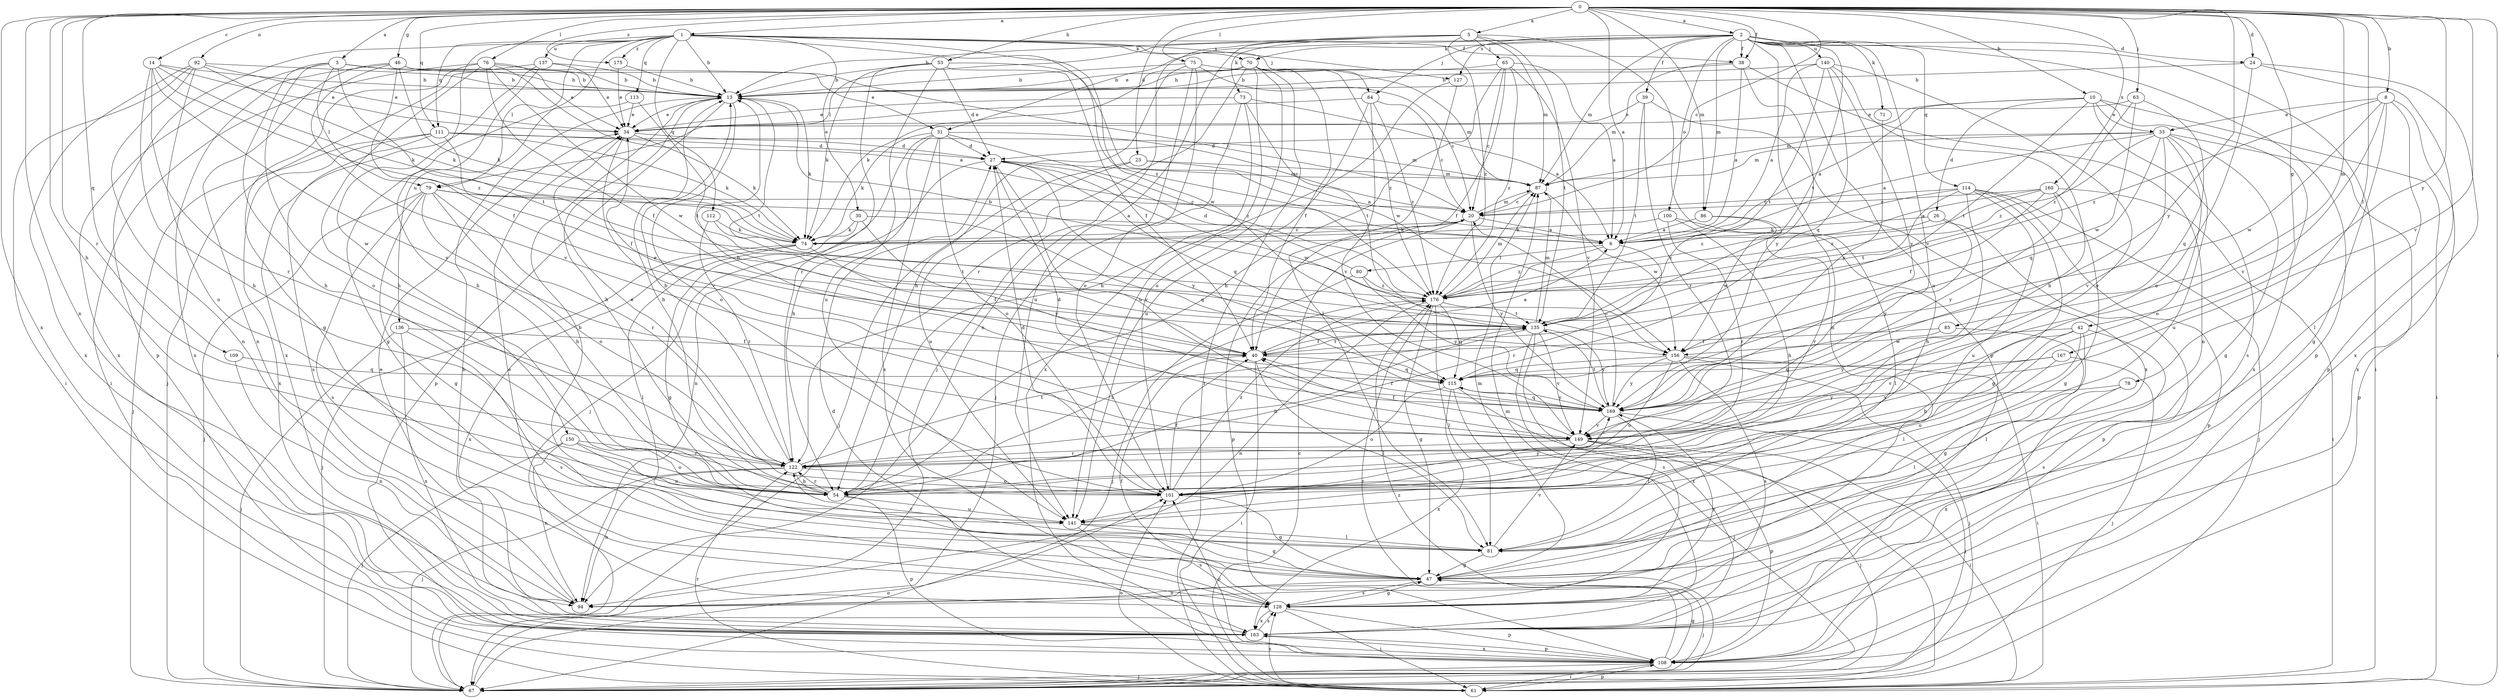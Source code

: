 strict digraph  {
0;
1;
2;
3;
5;
6;
8;
10;
13;
14;
20;
23;
24;
26;
27;
30;
31;
33;
34;
38;
39;
40;
42;
46;
47;
53;
54;
61;
63;
64;
65;
67;
70;
71;
73;
74;
75;
76;
78;
79;
80;
81;
85;
86;
87;
92;
94;
100;
101;
108;
109;
111;
112;
113;
114;
115;
122;
127;
128;
135;
136;
137;
140;
141;
149;
150;
156;
160;
163;
167;
169;
175;
176;
0 -> 1  [label=a];
0 -> 2  [label=a];
0 -> 3  [label=a];
0 -> 5  [label=a];
0 -> 6  [label=a];
0 -> 8  [label=b];
0 -> 10  [label=b];
0 -> 14  [label=c];
0 -> 20  [label=c];
0 -> 23  [label=d];
0 -> 24  [label=d];
0 -> 38  [label=f];
0 -> 42  [label=g];
0 -> 46  [label=g];
0 -> 53  [label=h];
0 -> 54  [label=h];
0 -> 61  [label=i];
0 -> 63  [label=j];
0 -> 75  [label=l];
0 -> 76  [label=l];
0 -> 78  [label=l];
0 -> 85  [label=m];
0 -> 86  [label=m];
0 -> 92  [label=n];
0 -> 94  [label=n];
0 -> 109  [label=q];
0 -> 111  [label=q];
0 -> 122  [label=r];
0 -> 149  [label=v];
0 -> 160  [label=x];
0 -> 163  [label=x];
0 -> 167  [label=y];
0 -> 169  [label=y];
0 -> 175  [label=z];
1 -> 13  [label=b];
1 -> 30  [label=e];
1 -> 38  [label=f];
1 -> 64  [label=j];
1 -> 70  [label=k];
1 -> 79  [label=l];
1 -> 108  [label=p];
1 -> 111  [label=q];
1 -> 112  [label=q];
1 -> 113  [label=q];
1 -> 127  [label=s];
1 -> 136  [label=u];
1 -> 137  [label=u];
1 -> 150  [label=w];
1 -> 156  [label=w];
1 -> 175  [label=z];
1 -> 176  [label=z];
2 -> 24  [label=d];
2 -> 31  [label=e];
2 -> 38  [label=f];
2 -> 39  [label=f];
2 -> 61  [label=i];
2 -> 64  [label=j];
2 -> 70  [label=k];
2 -> 71  [label=k];
2 -> 79  [label=l];
2 -> 86  [label=m];
2 -> 87  [label=m];
2 -> 94  [label=n];
2 -> 100  [label=o];
2 -> 108  [label=p];
2 -> 114  [label=q];
2 -> 127  [label=s];
2 -> 135  [label=t];
2 -> 140  [label=u];
2 -> 141  [label=u];
2 -> 149  [label=v];
3 -> 13  [label=b];
3 -> 31  [label=e];
3 -> 54  [label=h];
3 -> 79  [label=l];
3 -> 101  [label=o];
3 -> 135  [label=t];
3 -> 163  [label=x];
5 -> 13  [label=b];
5 -> 65  [label=j];
5 -> 67  [label=j];
5 -> 73  [label=k];
5 -> 87  [label=m];
5 -> 94  [label=n];
5 -> 108  [label=p];
5 -> 135  [label=t];
5 -> 176  [label=z];
6 -> 80  [label=l];
6 -> 122  [label=r];
6 -> 176  [label=z];
8 -> 33  [label=e];
8 -> 47  [label=g];
8 -> 81  [label=l];
8 -> 149  [label=v];
8 -> 156  [label=w];
8 -> 163  [label=x];
8 -> 176  [label=z];
10 -> 6  [label=a];
10 -> 26  [label=d];
10 -> 33  [label=e];
10 -> 61  [label=i];
10 -> 87  [label=m];
10 -> 128  [label=s];
10 -> 135  [label=t];
10 -> 163  [label=x];
13 -> 34  [label=e];
13 -> 54  [label=h];
13 -> 74  [label=k];
13 -> 101  [label=o];
13 -> 108  [label=p];
13 -> 135  [label=t];
14 -> 13  [label=b];
14 -> 34  [label=e];
14 -> 54  [label=h];
14 -> 74  [label=k];
14 -> 122  [label=r];
14 -> 149  [label=v];
14 -> 176  [label=z];
20 -> 6  [label=a];
20 -> 74  [label=k];
20 -> 87  [label=m];
20 -> 108  [label=p];
20 -> 169  [label=y];
23 -> 6  [label=a];
23 -> 67  [label=j];
23 -> 87  [label=m];
23 -> 141  [label=u];
24 -> 13  [label=b];
24 -> 101  [label=o];
24 -> 108  [label=p];
24 -> 163  [label=x];
26 -> 74  [label=k];
26 -> 108  [label=p];
26 -> 169  [label=y];
26 -> 176  [label=z];
27 -> 87  [label=m];
27 -> 94  [label=n];
27 -> 115  [label=q];
27 -> 149  [label=v];
27 -> 156  [label=w];
27 -> 169  [label=y];
30 -> 47  [label=g];
30 -> 74  [label=k];
30 -> 115  [label=q];
30 -> 169  [label=y];
31 -> 20  [label=c];
31 -> 27  [label=d];
31 -> 54  [label=h];
31 -> 67  [label=j];
31 -> 74  [label=k];
31 -> 101  [label=o];
31 -> 128  [label=s];
31 -> 176  [label=z];
33 -> 6  [label=a];
33 -> 27  [label=d];
33 -> 47  [label=g];
33 -> 87  [label=m];
33 -> 101  [label=o];
33 -> 108  [label=p];
33 -> 115  [label=q];
33 -> 141  [label=u];
33 -> 149  [label=v];
33 -> 176  [label=z];
34 -> 27  [label=d];
34 -> 74  [label=k];
34 -> 149  [label=v];
38 -> 6  [label=a];
38 -> 13  [label=b];
38 -> 87  [label=m];
38 -> 94  [label=n];
38 -> 169  [label=y];
39 -> 34  [label=e];
39 -> 122  [label=r];
39 -> 135  [label=t];
39 -> 163  [label=x];
40 -> 6  [label=a];
40 -> 61  [label=i];
40 -> 81  [label=l];
40 -> 115  [label=q];
40 -> 135  [label=t];
42 -> 47  [label=g];
42 -> 54  [label=h];
42 -> 81  [label=l];
42 -> 128  [label=s];
42 -> 149  [label=v];
42 -> 156  [label=w];
46 -> 13  [label=b];
46 -> 20  [label=c];
46 -> 40  [label=f];
46 -> 74  [label=k];
46 -> 94  [label=n];
46 -> 149  [label=v];
46 -> 163  [label=x];
47 -> 67  [label=j];
47 -> 87  [label=m];
47 -> 94  [label=n];
47 -> 128  [label=s];
53 -> 13  [label=b];
53 -> 27  [label=d];
53 -> 40  [label=f];
53 -> 74  [label=k];
53 -> 122  [label=r];
53 -> 141  [label=u];
53 -> 156  [label=w];
54 -> 13  [label=b];
54 -> 108  [label=p];
54 -> 122  [label=r];
54 -> 141  [label=u];
54 -> 176  [label=z];
61 -> 20  [label=c];
61 -> 101  [label=o];
61 -> 108  [label=p];
61 -> 122  [label=r];
61 -> 128  [label=s];
63 -> 34  [label=e];
63 -> 115  [label=q];
63 -> 156  [label=w];
63 -> 176  [label=z];
64 -> 20  [label=c];
64 -> 34  [label=e];
64 -> 141  [label=u];
64 -> 149  [label=v];
64 -> 176  [label=z];
65 -> 6  [label=a];
65 -> 13  [label=b];
65 -> 20  [label=c];
65 -> 40  [label=f];
65 -> 54  [label=h];
65 -> 149  [label=v];
65 -> 176  [label=z];
67 -> 101  [label=o];
67 -> 176  [label=z];
70 -> 13  [label=b];
70 -> 40  [label=f];
70 -> 61  [label=i];
70 -> 74  [label=k];
70 -> 101  [label=o];
70 -> 122  [label=r];
70 -> 141  [label=u];
70 -> 176  [label=z];
71 -> 169  [label=y];
73 -> 6  [label=a];
73 -> 34  [label=e];
73 -> 67  [label=j];
73 -> 135  [label=t];
73 -> 163  [label=x];
74 -> 20  [label=c];
74 -> 40  [label=f];
74 -> 67  [label=j];
74 -> 81  [label=l];
74 -> 163  [label=x];
75 -> 13  [label=b];
75 -> 20  [label=c];
75 -> 54  [label=h];
75 -> 87  [label=m];
75 -> 101  [label=o];
75 -> 141  [label=u];
76 -> 6  [label=a];
76 -> 13  [label=b];
76 -> 34  [label=e];
76 -> 40  [label=f];
76 -> 47  [label=g];
76 -> 54  [label=h];
76 -> 61  [label=i];
76 -> 156  [label=w];
78 -> 81  [label=l];
78 -> 163  [label=x];
78 -> 169  [label=y];
79 -> 6  [label=a];
79 -> 20  [label=c];
79 -> 47  [label=g];
79 -> 54  [label=h];
79 -> 67  [label=j];
79 -> 101  [label=o];
79 -> 122  [label=r];
79 -> 128  [label=s];
80 -> 27  [label=d];
80 -> 67  [label=j];
80 -> 169  [label=y];
80 -> 176  [label=z];
81 -> 13  [label=b];
81 -> 47  [label=g];
81 -> 122  [label=r];
81 -> 149  [label=v];
85 -> 40  [label=f];
85 -> 81  [label=l];
85 -> 169  [label=y];
86 -> 6  [label=a];
86 -> 122  [label=r];
86 -> 156  [label=w];
87 -> 20  [label=c];
87 -> 156  [label=w];
92 -> 13  [label=b];
92 -> 34  [label=e];
92 -> 61  [label=i];
92 -> 74  [label=k];
92 -> 94  [label=n];
92 -> 141  [label=u];
92 -> 163  [label=x];
94 -> 34  [label=e];
100 -> 54  [label=h];
100 -> 74  [label=k];
100 -> 81  [label=l];
100 -> 122  [label=r];
101 -> 27  [label=d];
101 -> 40  [label=f];
101 -> 47  [label=g];
101 -> 169  [label=y];
101 -> 176  [label=z];
108 -> 27  [label=d];
108 -> 47  [label=g];
108 -> 61  [label=i];
108 -> 67  [label=j];
108 -> 101  [label=o];
108 -> 163  [label=x];
108 -> 176  [label=z];
109 -> 94  [label=n];
109 -> 115  [label=q];
111 -> 27  [label=d];
111 -> 40  [label=f];
111 -> 67  [label=j];
111 -> 74  [label=k];
111 -> 87  [label=m];
111 -> 128  [label=s];
111 -> 163  [label=x];
112 -> 74  [label=k];
112 -> 122  [label=r];
112 -> 135  [label=t];
113 -> 34  [label=e];
113 -> 47  [label=g];
113 -> 135  [label=t];
114 -> 20  [label=c];
114 -> 47  [label=g];
114 -> 54  [label=h];
114 -> 67  [label=j];
114 -> 108  [label=p];
114 -> 135  [label=t];
114 -> 141  [label=u];
114 -> 176  [label=z];
115 -> 34  [label=e];
115 -> 61  [label=i];
115 -> 67  [label=j];
115 -> 101  [label=o];
115 -> 163  [label=x];
115 -> 169  [label=y];
122 -> 13  [label=b];
122 -> 34  [label=e];
122 -> 54  [label=h];
122 -> 67  [label=j];
122 -> 94  [label=n];
122 -> 101  [label=o];
122 -> 135  [label=t];
127 -> 54  [label=h];
127 -> 81  [label=l];
128 -> 34  [label=e];
128 -> 40  [label=f];
128 -> 47  [label=g];
128 -> 61  [label=i];
128 -> 108  [label=p];
128 -> 163  [label=x];
128 -> 169  [label=y];
135 -> 40  [label=f];
135 -> 54  [label=h];
135 -> 87  [label=m];
135 -> 128  [label=s];
135 -> 149  [label=v];
135 -> 163  [label=x];
135 -> 169  [label=y];
136 -> 40  [label=f];
136 -> 67  [label=j];
136 -> 128  [label=s];
136 -> 163  [label=x];
137 -> 13  [label=b];
137 -> 34  [label=e];
137 -> 54  [label=h];
137 -> 67  [label=j];
137 -> 163  [label=x];
140 -> 6  [label=a];
140 -> 13  [label=b];
140 -> 54  [label=h];
140 -> 101  [label=o];
140 -> 115  [label=q];
140 -> 135  [label=t];
140 -> 169  [label=y];
141 -> 47  [label=g];
141 -> 81  [label=l];
141 -> 128  [label=s];
149 -> 27  [label=d];
149 -> 40  [label=f];
149 -> 61  [label=i];
149 -> 67  [label=j];
149 -> 108  [label=p];
149 -> 122  [label=r];
150 -> 67  [label=j];
150 -> 94  [label=n];
150 -> 101  [label=o];
150 -> 122  [label=r];
150 -> 141  [label=u];
156 -> 61  [label=i];
156 -> 67  [label=j];
156 -> 101  [label=o];
156 -> 115  [label=q];
156 -> 128  [label=s];
156 -> 169  [label=y];
160 -> 6  [label=a];
160 -> 20  [label=c];
160 -> 40  [label=f];
160 -> 47  [label=g];
160 -> 61  [label=i];
160 -> 169  [label=y];
160 -> 176  [label=z];
163 -> 13  [label=b];
163 -> 87  [label=m];
163 -> 108  [label=p];
163 -> 128  [label=s];
167 -> 67  [label=j];
167 -> 101  [label=o];
167 -> 115  [label=q];
167 -> 149  [label=v];
169 -> 13  [label=b];
169 -> 20  [label=c];
169 -> 40  [label=f];
169 -> 67  [label=j];
169 -> 81  [label=l];
169 -> 115  [label=q];
169 -> 135  [label=t];
169 -> 149  [label=v];
175 -> 13  [label=b];
175 -> 34  [label=e];
176 -> 13  [label=b];
176 -> 47  [label=g];
176 -> 81  [label=l];
176 -> 87  [label=m];
176 -> 94  [label=n];
176 -> 115  [label=q];
176 -> 135  [label=t];
}
